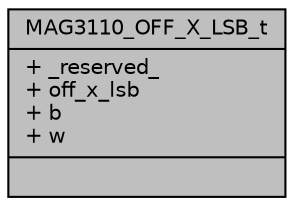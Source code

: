 digraph "MAG3110_OFF_X_LSB_t"
{
  edge [fontname="Helvetica",fontsize="10",labelfontname="Helvetica",labelfontsize="10"];
  node [fontname="Helvetica",fontsize="10",shape=record];
  Node1 [label="{MAG3110_OFF_X_LSB_t\n|+ _reserved_\l+ off_x_lsb\l+ b\l+ w\l|}",height=0.2,width=0.4,color="black", fillcolor="grey75", style="filled", fontcolor="black"];
}
